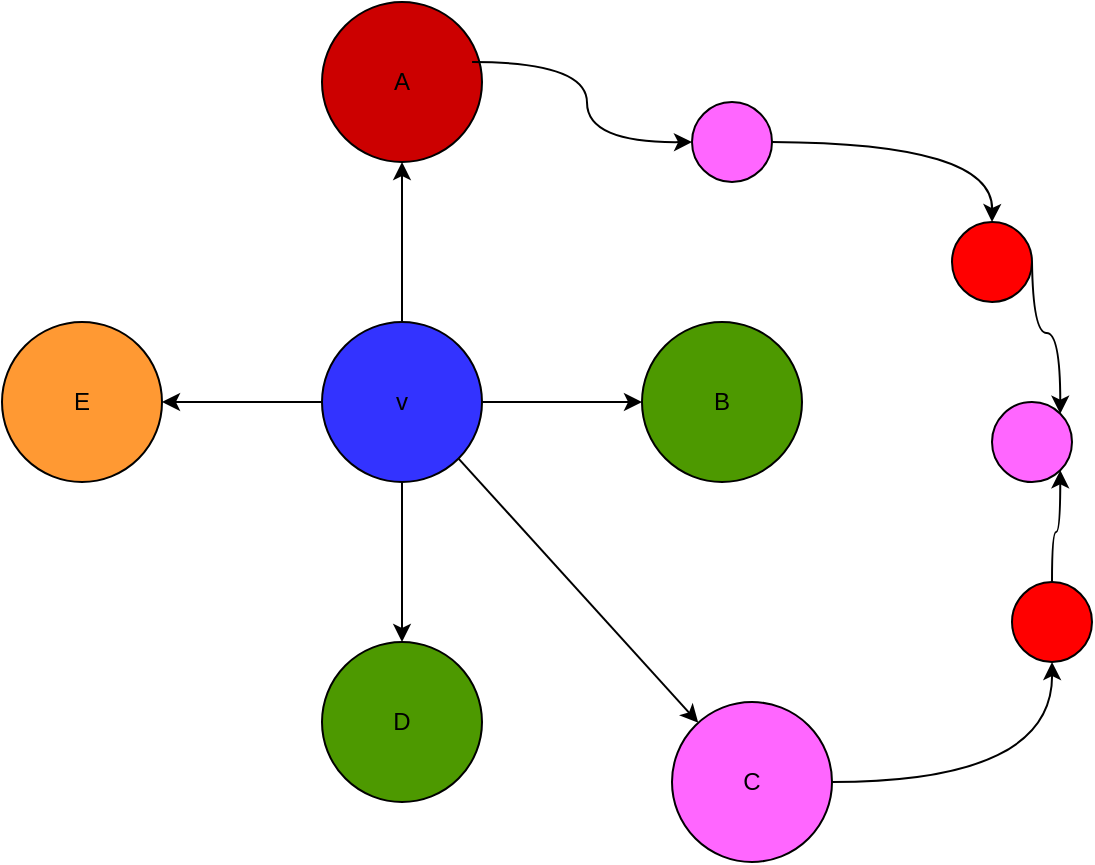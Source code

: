 <mxfile version="26.0.4">
  <diagram name="Page-1" id="M11lJGLVmloD2z-hkk2x">
    <mxGraphModel dx="1434" dy="836" grid="1" gridSize="10" guides="1" tooltips="1" connect="1" arrows="1" fold="1" page="1" pageScale="1" pageWidth="850" pageHeight="1100" math="0" shadow="0">
      <root>
        <mxCell id="0" />
        <mxCell id="1" parent="0" />
        <mxCell id="wmh6ob5AP-VEyRLtXecg-4" value="" style="edgeStyle=orthogonalEdgeStyle;rounded=0;orthogonalLoop=1;jettySize=auto;html=1;" edge="1" parent="1" source="wmh6ob5AP-VEyRLtXecg-1" target="wmh6ob5AP-VEyRLtXecg-3">
          <mxGeometry relative="1" as="geometry" />
        </mxCell>
        <mxCell id="wmh6ob5AP-VEyRLtXecg-6" value="" style="edgeStyle=orthogonalEdgeStyle;rounded=0;orthogonalLoop=1;jettySize=auto;html=1;" edge="1" parent="1" source="wmh6ob5AP-VEyRLtXecg-1" target="wmh6ob5AP-VEyRLtXecg-5">
          <mxGeometry relative="1" as="geometry" />
        </mxCell>
        <mxCell id="wmh6ob5AP-VEyRLtXecg-8" value="" style="edgeStyle=orthogonalEdgeStyle;rounded=0;orthogonalLoop=1;jettySize=auto;html=1;" edge="1" parent="1" source="wmh6ob5AP-VEyRLtXecg-1" target="wmh6ob5AP-VEyRLtXecg-7">
          <mxGeometry relative="1" as="geometry" />
        </mxCell>
        <mxCell id="wmh6ob5AP-VEyRLtXecg-10" value="" style="edgeStyle=orthogonalEdgeStyle;rounded=0;orthogonalLoop=1;jettySize=auto;html=1;" edge="1" parent="1" source="wmh6ob5AP-VEyRLtXecg-1" target="wmh6ob5AP-VEyRLtXecg-9">
          <mxGeometry relative="1" as="geometry" />
        </mxCell>
        <mxCell id="wmh6ob5AP-VEyRLtXecg-1" value="&lt;font style=&quot;color: rgb(0, 0, 0);&quot;&gt;v&lt;/font&gt;" style="ellipse;whiteSpace=wrap;html=1;aspect=fixed;fillColor=#3333FF;" vertex="1" parent="1">
          <mxGeometry x="385" y="310" width="80" height="80" as="geometry" />
        </mxCell>
        <mxCell id="wmh6ob5AP-VEyRLtXecg-3" value="A" style="ellipse;whiteSpace=wrap;html=1;aspect=fixed;fillColor=#CC0000;" vertex="1" parent="1">
          <mxGeometry x="385" y="150" width="80" height="80" as="geometry" />
        </mxCell>
        <mxCell id="wmh6ob5AP-VEyRLtXecg-5" value="B" style="ellipse;whiteSpace=wrap;html=1;aspect=fixed;gradientColor=none;fillStyle=auto;fillColor=#4D9900;" vertex="1" parent="1">
          <mxGeometry x="545" y="310" width="80" height="80" as="geometry" />
        </mxCell>
        <mxCell id="wmh6ob5AP-VEyRLtXecg-7" value="D" style="ellipse;whiteSpace=wrap;html=1;aspect=fixed;fillColor=#4D9900;" vertex="1" parent="1">
          <mxGeometry x="385" y="470" width="80" height="80" as="geometry" />
        </mxCell>
        <mxCell id="wmh6ob5AP-VEyRLtXecg-9" value="E" style="ellipse;whiteSpace=wrap;html=1;aspect=fixed;fillColor=#FF9933;" vertex="1" parent="1">
          <mxGeometry x="225" y="310" width="80" height="80" as="geometry" />
        </mxCell>
        <mxCell id="wmh6ob5AP-VEyRLtXecg-11" value="" style="rounded=0;orthogonalLoop=1;jettySize=auto;html=1;exitX=1;exitY=1;exitDx=0;exitDy=0;" edge="1" target="wmh6ob5AP-VEyRLtXecg-12" parent="1" source="wmh6ob5AP-VEyRLtXecg-1">
          <mxGeometry relative="1" as="geometry">
            <mxPoint x="490" y="440" as="sourcePoint" />
          </mxGeometry>
        </mxCell>
        <mxCell id="wmh6ob5AP-VEyRLtXecg-12" value="C" style="ellipse;whiteSpace=wrap;html=1;aspect=fixed;gradientColor=none;fillStyle=auto;fillColor=#FF66FF;" vertex="1" parent="1">
          <mxGeometry x="560" y="500" width="80" height="80" as="geometry" />
        </mxCell>
        <mxCell id="wmh6ob5AP-VEyRLtXecg-13" value="" style="endArrow=classic;html=1;rounded=0;exitX=0.938;exitY=0.375;exitDx=0;exitDy=0;exitPerimeter=0;edgeStyle=orthogonalEdgeStyle;curved=1;" edge="1" parent="1" source="wmh6ob5AP-VEyRLtXecg-3">
          <mxGeometry width="50" height="50" relative="1" as="geometry">
            <mxPoint x="520" y="170" as="sourcePoint" />
            <mxPoint x="570" y="220" as="targetPoint" />
          </mxGeometry>
        </mxCell>
        <mxCell id="wmh6ob5AP-VEyRLtXecg-14" value="" style="ellipse;whiteSpace=wrap;html=1;aspect=fixed;gradientColor=none;fillStyle=auto;fillColor=#FF66FF;" vertex="1" parent="1">
          <mxGeometry x="570" y="200" width="40" height="40" as="geometry" />
        </mxCell>
        <mxCell id="wmh6ob5AP-VEyRLtXecg-15" value="" style="ellipse;whiteSpace=wrap;html=1;aspect=fixed;gradientColor=none;fillStyle=auto;fillColor=#FF0000;" vertex="1" parent="1">
          <mxGeometry x="700" y="260" width="40" height="40" as="geometry" />
        </mxCell>
        <mxCell id="wmh6ob5AP-VEyRLtXecg-16" value="" style="endArrow=classic;html=1;rounded=0;exitX=0.938;exitY=0.375;exitDx=0;exitDy=0;exitPerimeter=0;edgeStyle=orthogonalEdgeStyle;curved=1;" edge="1" parent="1">
          <mxGeometry width="50" height="50" relative="1" as="geometry">
            <mxPoint x="610" y="220" as="sourcePoint" />
            <mxPoint x="720" y="260" as="targetPoint" />
          </mxGeometry>
        </mxCell>
        <mxCell id="wmh6ob5AP-VEyRLtXecg-17" value="" style="ellipse;whiteSpace=wrap;html=1;aspect=fixed;gradientColor=none;fillStyle=auto;fillColor=#FF66FF;" vertex="1" parent="1">
          <mxGeometry x="720" y="350" width="40" height="40" as="geometry" />
        </mxCell>
        <mxCell id="wmh6ob5AP-VEyRLtXecg-18" value="" style="endArrow=classic;html=1;rounded=0;edgeStyle=orthogonalEdgeStyle;curved=1;exitX=1;exitY=0.5;exitDx=0;exitDy=0;" edge="1" parent="1" source="wmh6ob5AP-VEyRLtXecg-12">
          <mxGeometry width="50" height="50" relative="1" as="geometry">
            <mxPoint x="640" y="520" as="sourcePoint" />
            <mxPoint x="750" y="480" as="targetPoint" />
          </mxGeometry>
        </mxCell>
        <mxCell id="wmh6ob5AP-VEyRLtXecg-20" value="" style="endArrow=classic;html=1;rounded=0;exitX=0.938;exitY=0.375;exitDx=0;exitDy=0;exitPerimeter=0;edgeStyle=orthogonalEdgeStyle;curved=1;entryX=1;entryY=0;entryDx=0;entryDy=0;" edge="1" parent="1" target="wmh6ob5AP-VEyRLtXecg-17">
          <mxGeometry width="50" height="50" relative="1" as="geometry">
            <mxPoint x="740" y="280" as="sourcePoint" />
            <mxPoint x="850" y="320" as="targetPoint" />
          </mxGeometry>
        </mxCell>
        <mxCell id="wmh6ob5AP-VEyRLtXecg-21" value="" style="ellipse;whiteSpace=wrap;html=1;aspect=fixed;gradientColor=none;fillStyle=auto;fillColor=#FF0000;" vertex="1" parent="1">
          <mxGeometry x="730" y="440" width="40" height="40" as="geometry" />
        </mxCell>
        <mxCell id="wmh6ob5AP-VEyRLtXecg-22" value="" style="endArrow=classic;html=1;rounded=0;edgeStyle=orthogonalEdgeStyle;curved=1;exitX=0.5;exitY=0;exitDx=0;exitDy=0;entryX=1;entryY=1;entryDx=0;entryDy=0;" edge="1" parent="1" source="wmh6ob5AP-VEyRLtXecg-21" target="wmh6ob5AP-VEyRLtXecg-17">
          <mxGeometry width="50" height="50" relative="1" as="geometry">
            <mxPoint x="710" y="420" as="sourcePoint" />
            <mxPoint x="820" y="360" as="targetPoint" />
          </mxGeometry>
        </mxCell>
      </root>
    </mxGraphModel>
  </diagram>
</mxfile>
